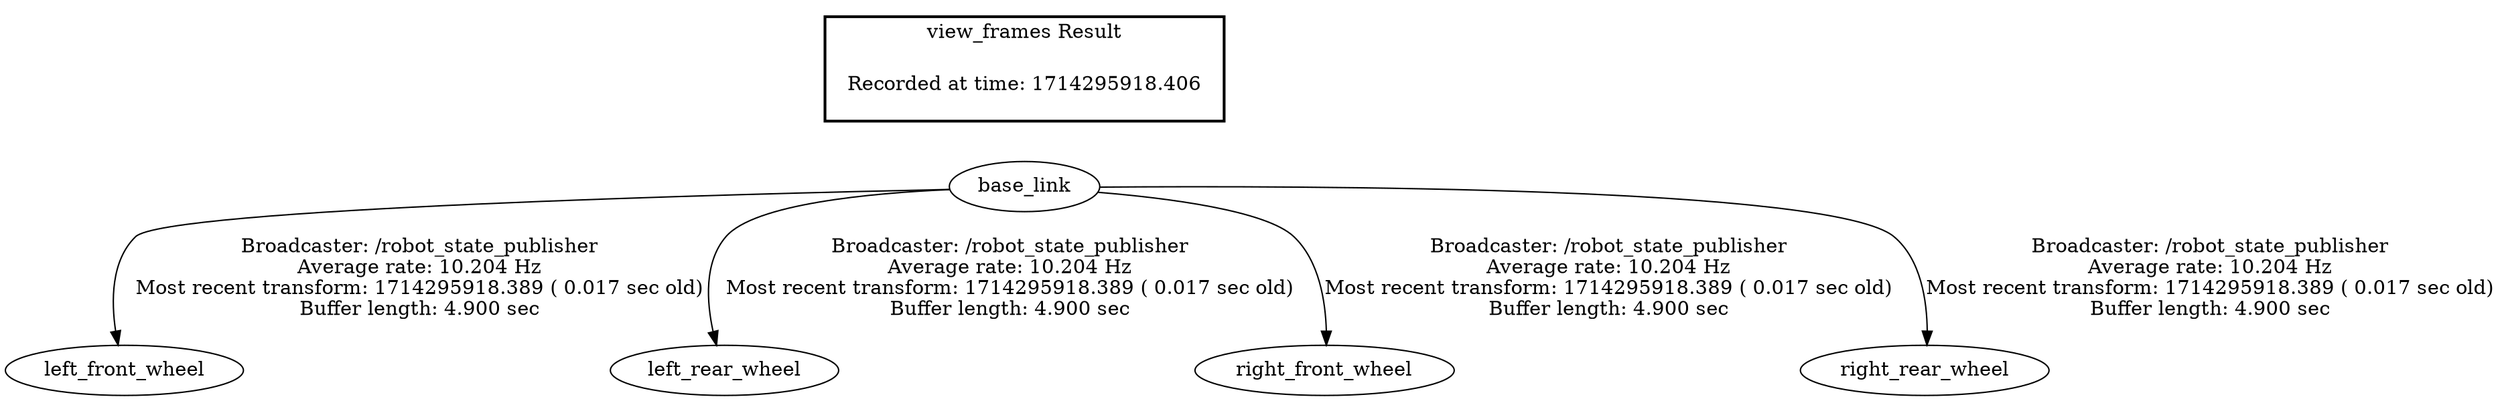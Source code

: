 digraph G {
"base_link" -> "left_front_wheel"[label="Broadcaster: /robot_state_publisher\nAverage rate: 10.204 Hz\nMost recent transform: 1714295918.389 ( 0.017 sec old)\nBuffer length: 4.900 sec\n"];
"base_link" -> "left_rear_wheel"[label="Broadcaster: /robot_state_publisher\nAverage rate: 10.204 Hz\nMost recent transform: 1714295918.389 ( 0.017 sec old)\nBuffer length: 4.900 sec\n"];
"base_link" -> "right_front_wheel"[label="Broadcaster: /robot_state_publisher\nAverage rate: 10.204 Hz\nMost recent transform: 1714295918.389 ( 0.017 sec old)\nBuffer length: 4.900 sec\n"];
"base_link" -> "right_rear_wheel"[label="Broadcaster: /robot_state_publisher\nAverage rate: 10.204 Hz\nMost recent transform: 1714295918.389 ( 0.017 sec old)\nBuffer length: 4.900 sec\n"];
edge [style=invis];
 subgraph cluster_legend { style=bold; color=black; label ="view_frames Result";
"Recorded at time: 1714295918.406"[ shape=plaintext ] ;
 }->"base_link";
}